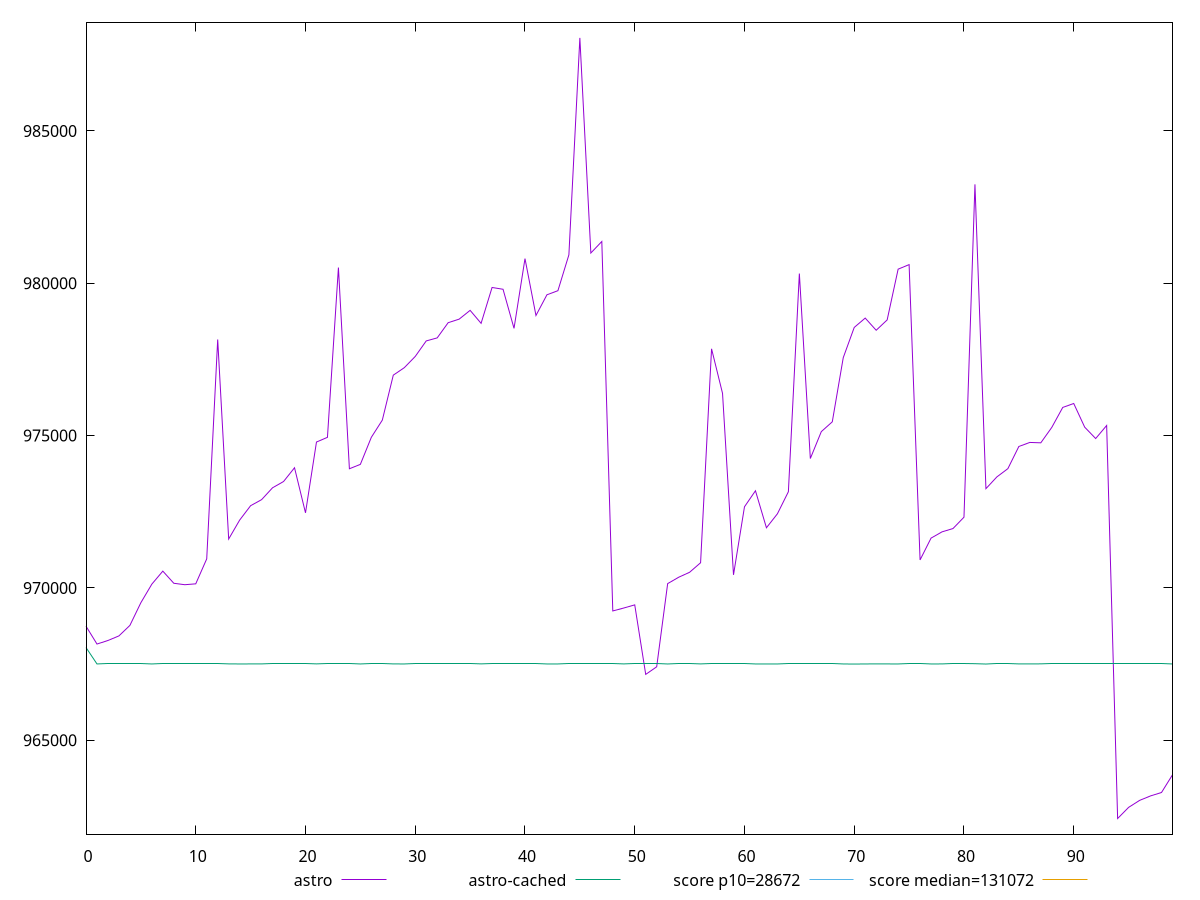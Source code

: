 reset

$astro <<EOF
0 968742.3494055555
1 968156.8135666667
2 968273.686338889
3 968423.9791319445
4 968768.5617722222
5 969514.1436055556
6 970123.4973263888
7 970550.1181736112
8 970151.4207
9 970103.9737694444
10 970133.0225611113
11 970952.3629305557
12 978152.1945388889
13 971603.6770861113
14 972224.7282041669
15 972698.0598888891
16 972896.1596944445
17 973286.5022055557
18 973491.2618722223
19 973942.8941388889
20 972462.926638889
21 974787.0210777777
22 974941.5381055557
23 980514.0858444445
24 973909.7851555556
25 974054.5095111112
26 974942.9791777779
27 975506.0719388891
28 976982.7226666668
29 977226.9032611112
30 977596.6189388889
31 978105.453538889
32 978205.4880944445
33 978704.5668611111
34 978820.6234277779
35 979109.0199333335
36 978682.9829111113
37 979860.2444055555
38 979801.1040500002
39 978518.3078111112
40 980807.5836777779
41 978940.4254388892
42 979620.440038889
43 979754.5047333335
44 980931.4046250001
45 988051.3920333335
46 980991.0576458335
47 981369.709775
48 969243.1529611113
49 969339.2932875
50 969442.4265222222
51 967160.9431180557
52 967410.3952180557
53 970140.1510555554
54 970348.8930513888
55 970512.6288263889
56 970825.846223611
57 977846.9617666666
58 976384.6078055556
59 970427.5217722222
60 972661.9893388889
61 973187.6507388889
62 971972.8149333332
63 972431.3850500002
64 973156.1555111111
65 980317.7914277777
66 974245.5074444445
67 975128.9373222223
68 975450.2951055557
69 977556.7074055556
70 978548.7567166666
71 978855.2784055555
72 978455.8572444444
73 978795.0806611112
74 980461.0104611111
75 980610.589738889
76 970917.7159666666
77 971633.9022999998
78 971839.0866111111
79 971948.0309666668
80 972320.4650055555
81 983244.4487833333
82 973256.8567
83 973643.4366944445
84 973913.9925222222
85 974641.8202222224
86 974773.9770000002
87 974761.0591833334
88 975266.9497666667
89 975923.3381722223
90 976052.1778666667
91 975274.8643222223
92 974901.6913638889
93 975329.9984777778
94 962430.055786111
95 962795.9415611112
96 963024.6999236111
97 963172.2820763888
98 963284.7901027779
99 963864.8565597222
EOF

$astroCached <<EOF
0 968041.6890819444
1 967503.3997666668
2 967504.0797666667
3 967504.0797666667
4 967504.0797666667
5 967504.0797666667
6 967503.0797666667
7 967504.0797666667
8 967504.0797666667
9 967504.0797666667
10 967504.0797666667
11 967504.0797666667
12 967504.0797666667
13 967505.6797666667
14 967503.0797666667
15 967504.0797666667
16 967504.7597666668
17 967504.0797666667
18 967504.0797666667
19 967504.0797666667
20 967504.0797666667
21 967505.6797666667
22 967504.0797666667
23 967504.0797666667
24 967504.0797666667
25 967503.0797666667
26 967504.0797666667
27 967504.0797666667
28 967504.7597666668
29 967503.0797666667
30 967504.0797666667
31 967504.0797666667
32 967504.0797666667
33 967504.0797666667
34 967504.0797666667
35 967504.0797666667
36 967505.6797666667
37 967504.0797666667
38 967504.0797666667
39 967504.0797666667
40 967504.0797666667
41 967504.0797666667
42 967503.0797666667
43 967503.3997666668
44 967504.0797666667
45 967504.0797666667
46 967504.0797666667
47 967504.0797666667
48 967504.0797666667
49 967504.7597666668
50 967504.0797666667
51 967504.0797666667
52 967504.0797666667
53 967502.7197666668
54 967504.0797666667
55 967504.0797666667
56 967504.7597666668
57 967504.0797666667
58 967504.0797666667
59 967504.0797666667
60 967504.0797666667
61 967503.0797666667
62 967502.7597666668
63 967502.7197666668
64 967504.0797666667
65 967504.0797666667
66 967504.0797666667
67 967504.0797666667
68 967504.0797666667
69 967503.0797666667
70 967499.6797666667
71 967503.3997666668
72 967504.7597666668
73 967504.0797666667
74 967503.0797666667
75 967504.0797666667
76 967504.0797666667
77 967503.0797666667
78 967504.0797666667
79 967504.7597666668
80 967504.7597666668
81 967511.8797666667
82 967500.6797666667
83 967504.0797666667
84 967504.0797666667
85 967504.7597666668
86 967504.0797666667
87 967506.4797666667
88 967504.0797666667
89 967504.0797666667
90 967504.7597666668
91 967504.7597666668
92 967504.0797666667
93 967504.0797666667
94 967504.0797666667
95 967504.0797666667
96 967504.0797666667
97 967504.0797666667
98 967504.0797666667
99 967502.7197666668
EOF

set key outside below
set xrange [0:99]
set yrange [961917.6290611665:988563.818758278]
set trange [961917.6290611665:988563.818758278]
set terminal svg size 640, 520 enhanced background rgb 'white'
set output "reports/report_00033_2021-03-01T14-23-16.841Z/uses-long-cache-ttl/comparison/line/0_vs_1.svg"

plot $astro title "astro" with line, \
     $astroCached title "astro-cached" with line, \
     28672 title "score p10=28672", \
     131072 title "score median=131072"

reset
